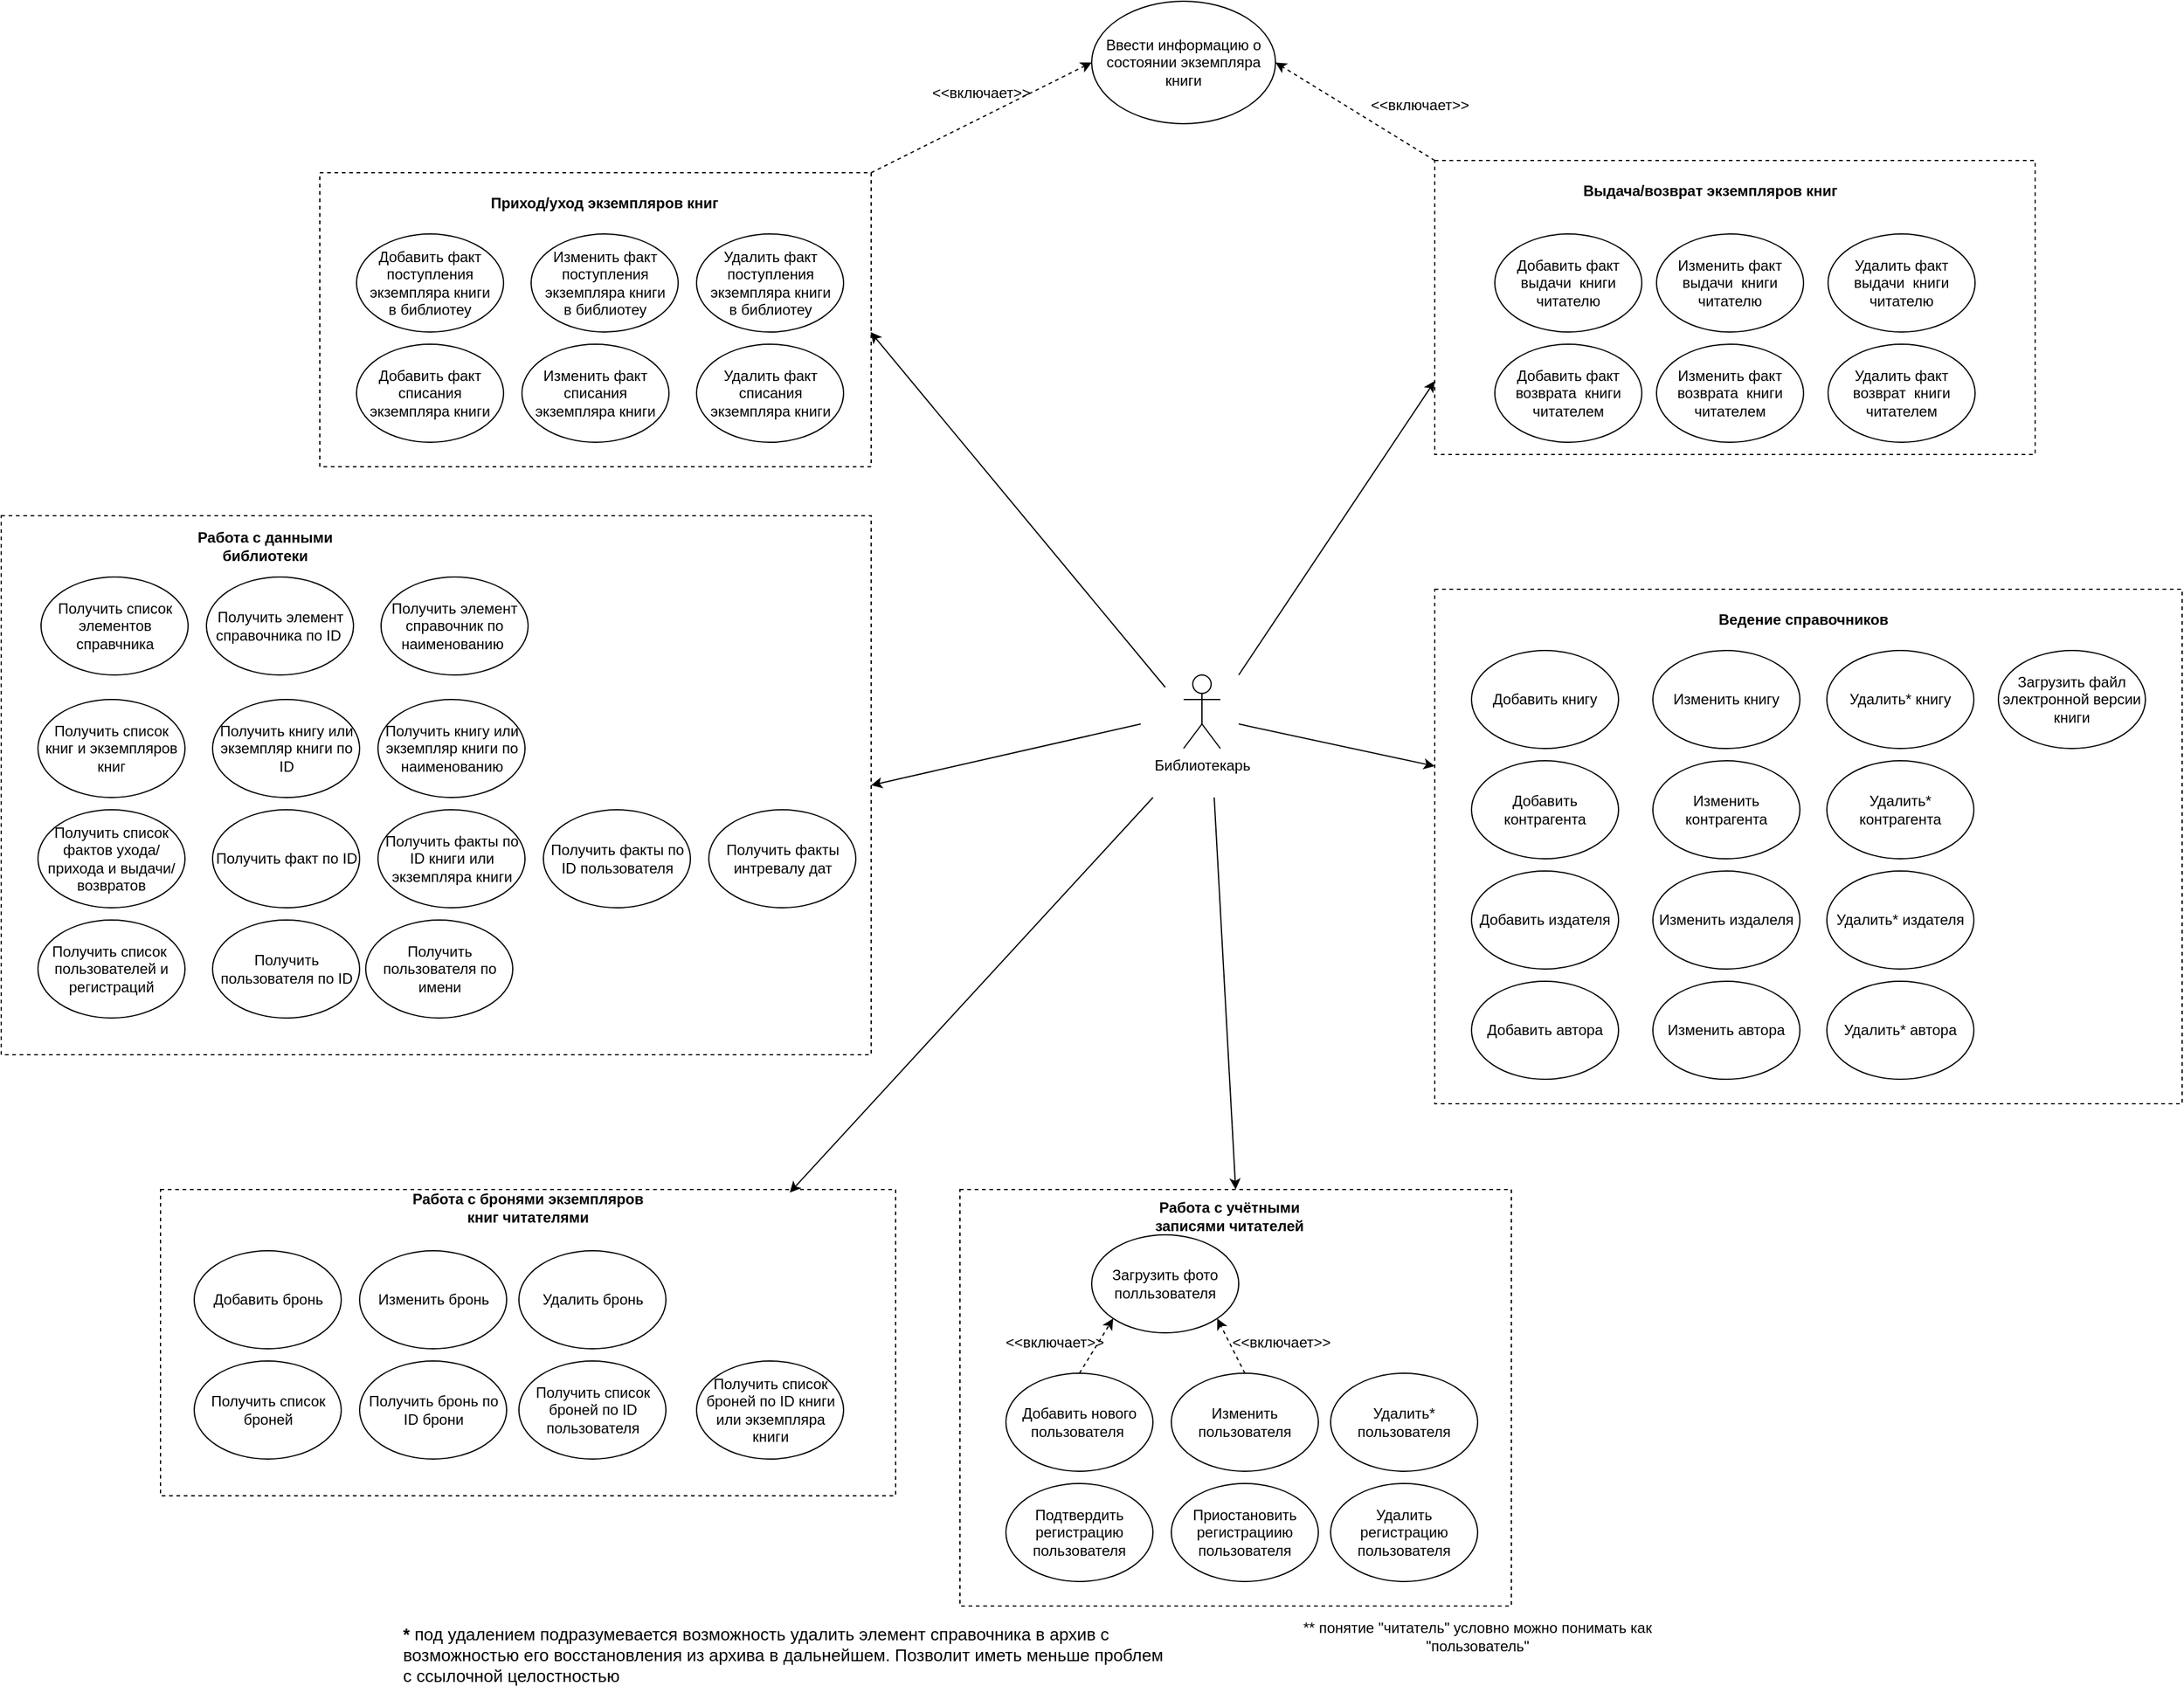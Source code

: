 <mxfile version="26.0.4">
  <diagram name="Страница — 1" id="yPz3XxtK4vsenGW7H9HK">
    <mxGraphModel dx="1434" dy="836" grid="1" gridSize="10" guides="1" tooltips="1" connect="1" arrows="1" fold="1" page="1" pageScale="1" pageWidth="2336" pageHeight="1654" math="0" shadow="0">
      <root>
        <mxCell id="0" />
        <mxCell id="1" parent="0" />
        <mxCell id="jk8pZAf95kcXgOl9ytWV-48" value="" style="rounded=0;whiteSpace=wrap;html=1;dashed=1;" parent="1" vertex="1">
          <mxGeometry x="1210" y="150" width="490" height="240" as="geometry" />
        </mxCell>
        <mxCell id="jk8pZAf95kcXgOl9ytWV-46" value="" style="rounded=0;whiteSpace=wrap;html=1;dashed=1;" parent="1" vertex="1">
          <mxGeometry x="1210" y="500" width="610" height="420" as="geometry" />
        </mxCell>
        <mxCell id="jk8pZAf95kcXgOl9ytWV-44" value="" style="rounded=0;whiteSpace=wrap;html=1;dashed=1;" parent="1" vertex="1">
          <mxGeometry x="300" y="160" width="450" height="240" as="geometry" />
        </mxCell>
        <mxCell id="jk8pZAf95kcXgOl9ytWV-40" value="" style="rounded=0;whiteSpace=wrap;html=1;dashed=1;" parent="1" vertex="1">
          <mxGeometry x="822.5" y="990" width="450" height="340" as="geometry" />
        </mxCell>
        <mxCell id="jk8pZAf95kcXgOl9ytWV-1" value="Библиотекарь" style="shape=umlActor;verticalLabelPosition=bottom;verticalAlign=top;html=1;outlineConnect=0;" parent="1" vertex="1">
          <mxGeometry x="1005" y="570" width="30" height="60" as="geometry" />
        </mxCell>
        <mxCell id="jk8pZAf95kcXgOl9ytWV-3" value="Добавить факт поступления экземпляра книги&lt;div&gt;в библиотеу&lt;/div&gt;" style="ellipse;whiteSpace=wrap;html=1;" parent="1" vertex="1">
          <mxGeometry x="330" y="210" width="120" height="80" as="geometry" />
        </mxCell>
        <mxCell id="jk8pZAf95kcXgOl9ytWV-4" value="Добавить факт списания экземпляра книги" style="ellipse;whiteSpace=wrap;html=1;" parent="1" vertex="1">
          <mxGeometry x="330" y="300" width="120" height="80" as="geometry" />
        </mxCell>
        <mxCell id="jk8pZAf95kcXgOl9ytWV-5" value="Добавить факт выдачи&amp;nbsp; книги читателю" style="ellipse;whiteSpace=wrap;html=1;" parent="1" vertex="1">
          <mxGeometry x="1259" y="210" width="120" height="80" as="geometry" />
        </mxCell>
        <mxCell id="jk8pZAf95kcXgOl9ytWV-6" value="Добавить факт возврата&amp;nbsp; книги читателем" style="ellipse;whiteSpace=wrap;html=1;" parent="1" vertex="1">
          <mxGeometry x="1259" y="300" width="120" height="80" as="geometry" />
        </mxCell>
        <mxCell id="jk8pZAf95kcXgOl9ytWV-7" value="Ввести информацию о состоянии экземпляра книги" style="ellipse;whiteSpace=wrap;html=1;" parent="1" vertex="1">
          <mxGeometry x="930" y="20" width="150" height="100" as="geometry" />
        </mxCell>
        <mxCell id="jk8pZAf95kcXgOl9ytWV-8" value="Загрузить файл электронной версии книги" style="ellipse;whiteSpace=wrap;html=1;" parent="1" vertex="1">
          <mxGeometry x="1670" y="550" width="120" height="80" as="geometry" />
        </mxCell>
        <mxCell id="jk8pZAf95kcXgOl9ytWV-9" value="Добавить нового пользователя&amp;nbsp;" style="ellipse;whiteSpace=wrap;html=1;" parent="1" vertex="1">
          <mxGeometry x="860" y="1140" width="120" height="80" as="geometry" />
        </mxCell>
        <mxCell id="jk8pZAf95kcXgOl9ytWV-10" value="Подтвердить регистрацию пользователя" style="ellipse;whiteSpace=wrap;html=1;" parent="1" vertex="1">
          <mxGeometry x="860" y="1230" width="120" height="80" as="geometry" />
        </mxCell>
        <mxCell id="jk8pZAf95kcXgOl9ytWV-11" value="Добавить книгу" style="ellipse;whiteSpace=wrap;html=1;" parent="1" vertex="1">
          <mxGeometry x="1240" y="550" width="120" height="80" as="geometry" />
        </mxCell>
        <mxCell id="jk8pZAf95kcXgOl9ytWV-12" value="Изменить книгу" style="ellipse;whiteSpace=wrap;html=1;" parent="1" vertex="1">
          <mxGeometry x="1388" y="550" width="120" height="80" as="geometry" />
        </mxCell>
        <mxCell id="jk8pZAf95kcXgOl9ytWV-13" value="Удалить* книгу" style="ellipse;whiteSpace=wrap;html=1;" parent="1" vertex="1">
          <mxGeometry x="1530" y="550" width="120" height="80" as="geometry" />
        </mxCell>
        <mxCell id="jk8pZAf95kcXgOl9ytWV-14" value="Добавить контрагента" style="ellipse;whiteSpace=wrap;html=1;" parent="1" vertex="1">
          <mxGeometry x="1240" y="640" width="120" height="80" as="geometry" />
        </mxCell>
        <mxCell id="jk8pZAf95kcXgOl9ytWV-15" value="Изменить контрагента" style="ellipse;whiteSpace=wrap;html=1;" parent="1" vertex="1">
          <mxGeometry x="1388" y="640" width="120" height="80" as="geometry" />
        </mxCell>
        <mxCell id="jk8pZAf95kcXgOl9ytWV-16" value="Удалить* контрагента" style="ellipse;whiteSpace=wrap;html=1;" parent="1" vertex="1">
          <mxGeometry x="1530" y="640" width="120" height="80" as="geometry" />
        </mxCell>
        <mxCell id="jk8pZAf95kcXgOl9ytWV-20" value="Добавить издателя" style="ellipse;whiteSpace=wrap;html=1;" parent="1" vertex="1">
          <mxGeometry x="1240" y="730" width="120" height="80" as="geometry" />
        </mxCell>
        <mxCell id="jk8pZAf95kcXgOl9ytWV-21" value="Изменить издалеля" style="ellipse;whiteSpace=wrap;html=1;" parent="1" vertex="1">
          <mxGeometry x="1388" y="730" width="120" height="80" as="geometry" />
        </mxCell>
        <mxCell id="jk8pZAf95kcXgOl9ytWV-22" value="Удалить* издателя" style="ellipse;whiteSpace=wrap;html=1;" parent="1" vertex="1">
          <mxGeometry x="1530" y="730" width="120" height="80" as="geometry" />
        </mxCell>
        <mxCell id="jk8pZAf95kcXgOl9ytWV-26" value="Добавить автора" style="ellipse;whiteSpace=wrap;html=1;" parent="1" vertex="1">
          <mxGeometry x="1240" y="820" width="120" height="80" as="geometry" />
        </mxCell>
        <mxCell id="jk8pZAf95kcXgOl9ytWV-27" value="Изменить автора" style="ellipse;whiteSpace=wrap;html=1;" parent="1" vertex="1">
          <mxGeometry x="1388" y="820" width="120" height="80" as="geometry" />
        </mxCell>
        <mxCell id="jk8pZAf95kcXgOl9ytWV-28" value="Удалить* автора" style="ellipse;whiteSpace=wrap;html=1;" parent="1" vertex="1">
          <mxGeometry x="1530" y="820" width="120" height="80" as="geometry" />
        </mxCell>
        <mxCell id="jk8pZAf95kcXgOl9ytWV-29" value="Приостановить регистрациию пользователя" style="ellipse;whiteSpace=wrap;html=1;" parent="1" vertex="1">
          <mxGeometry x="995" y="1230" width="120" height="80" as="geometry" />
        </mxCell>
        <mxCell id="jk8pZAf95kcXgOl9ytWV-30" value="Изменить пользователя" style="ellipse;whiteSpace=wrap;html=1;" parent="1" vertex="1">
          <mxGeometry x="995" y="1140" width="120" height="80" as="geometry" />
        </mxCell>
        <mxCell id="jk8pZAf95kcXgOl9ytWV-31" value="Удалить* пользователя" style="ellipse;whiteSpace=wrap;html=1;" parent="1" vertex="1">
          <mxGeometry x="1125" y="1140" width="120" height="80" as="geometry" />
        </mxCell>
        <mxCell id="jk8pZAf95kcXgOl9ytWV-32" value="Удалить факт поступления экземпляра книги&lt;div&gt;в библиотеу&lt;/div&gt;" style="ellipse;whiteSpace=wrap;html=1;" parent="1" vertex="1">
          <mxGeometry x="607.5" y="210" width="120" height="80" as="geometry" />
        </mxCell>
        <mxCell id="jk8pZAf95kcXgOl9ytWV-33" value="Изменить факт поступления экземпляра книги&lt;div&gt;в библиотеу&lt;/div&gt;" style="ellipse;whiteSpace=wrap;html=1;" parent="1" vertex="1">
          <mxGeometry x="472.5" y="210" width="120" height="80" as="geometry" />
        </mxCell>
        <mxCell id="jk8pZAf95kcXgOl9ytWV-34" value="Изменить факт списания экземпляра книги" style="ellipse;whiteSpace=wrap;html=1;" parent="1" vertex="1">
          <mxGeometry x="465" y="300" width="120" height="80" as="geometry" />
        </mxCell>
        <mxCell id="jk8pZAf95kcXgOl9ytWV-35" value="Удалить факт списания экземпляра книги" style="ellipse;whiteSpace=wrap;html=1;" parent="1" vertex="1">
          <mxGeometry x="607.5" y="300" width="120" height="80" as="geometry" />
        </mxCell>
        <mxCell id="jk8pZAf95kcXgOl9ytWV-36" value="Изменить факт выдачи&amp;nbsp; книги читателю" style="ellipse;whiteSpace=wrap;html=1;" parent="1" vertex="1">
          <mxGeometry x="1391" y="210" width="120" height="80" as="geometry" />
        </mxCell>
        <mxCell id="jk8pZAf95kcXgOl9ytWV-37" value="Удалить факт выдачи&amp;nbsp; книги читателю" style="ellipse;whiteSpace=wrap;html=1;" parent="1" vertex="1">
          <mxGeometry x="1531" y="210" width="120" height="80" as="geometry" />
        </mxCell>
        <mxCell id="jk8pZAf95kcXgOl9ytWV-38" value="Изменить факт возврата&amp;nbsp; книги читателем" style="ellipse;whiteSpace=wrap;html=1;" parent="1" vertex="1">
          <mxGeometry x="1391" y="300" width="120" height="80" as="geometry" />
        </mxCell>
        <mxCell id="jk8pZAf95kcXgOl9ytWV-39" value="Удалить факт возврат&amp;nbsp; книги читателем" style="ellipse;whiteSpace=wrap;html=1;" parent="1" vertex="1">
          <mxGeometry x="1531" y="300" width="120" height="80" as="geometry" />
        </mxCell>
        <mxCell id="jk8pZAf95kcXgOl9ytWV-41" value="Работа с учётными записями читателей" style="text;html=1;align=center;verticalAlign=middle;whiteSpace=wrap;rounded=0;fontStyle=1" parent="1" vertex="1">
          <mxGeometry x="960" y="997" width="165" height="30" as="geometry" />
        </mxCell>
        <mxCell id="jk8pZAf95kcXgOl9ytWV-45" value="Приход/уход экземпляров книг" style="text;html=1;align=center;verticalAlign=middle;whiteSpace=wrap;rounded=0;fontStyle=1" parent="1" vertex="1">
          <mxGeometry x="430" y="170" width="205" height="30" as="geometry" />
        </mxCell>
        <mxCell id="jk8pZAf95kcXgOl9ytWV-47" value="Ведение справочников" style="text;html=1;align=center;verticalAlign=middle;whiteSpace=wrap;rounded=0;fontStyle=1" parent="1" vertex="1">
          <mxGeometry x="1426" y="510" width="170" height="30" as="geometry" />
        </mxCell>
        <mxCell id="jk8pZAf95kcXgOl9ytWV-49" value="Выдача/возврат экземпляров книг" style="text;html=1;align=center;verticalAlign=middle;whiteSpace=wrap;rounded=0;fontStyle=1" parent="1" vertex="1">
          <mxGeometry x="1320" y="160" width="230" height="30" as="geometry" />
        </mxCell>
        <mxCell id="jk8pZAf95kcXgOl9ytWV-51" value="Удалить регистрацию пользователя" style="ellipse;whiteSpace=wrap;html=1;" parent="1" vertex="1">
          <mxGeometry x="1125" y="1230" width="120" height="80" as="geometry" />
        </mxCell>
        <mxCell id="jk8pZAf95kcXgOl9ytWV-52" value="" style="endArrow=classic;html=1;rounded=0;entryX=0.999;entryY=0.542;entryDx=0;entryDy=0;entryPerimeter=0;" parent="1" target="jk8pZAf95kcXgOl9ytWV-44" edge="1">
          <mxGeometry width="50" height="50" relative="1" as="geometry">
            <mxPoint x="990" y="580" as="sourcePoint" />
            <mxPoint x="1110" y="450" as="targetPoint" />
          </mxGeometry>
        </mxCell>
        <mxCell id="jk8pZAf95kcXgOl9ytWV-53" value="" style="endArrow=classic;html=1;rounded=0;entryX=0.5;entryY=0;entryDx=0;entryDy=0;" parent="1" target="jk8pZAf95kcXgOl9ytWV-40" edge="1">
          <mxGeometry width="50" height="50" relative="1" as="geometry">
            <mxPoint x="1030" y="670" as="sourcePoint" />
            <mxPoint x="880" y="710" as="targetPoint" />
          </mxGeometry>
        </mxCell>
        <mxCell id="jk8pZAf95kcXgOl9ytWV-55" value="" style="endArrow=classic;html=1;rounded=0;entryX=0;entryY=0.75;entryDx=0;entryDy=0;" parent="1" target="jk8pZAf95kcXgOl9ytWV-48" edge="1">
          <mxGeometry width="50" height="50" relative="1" as="geometry">
            <mxPoint x="1050" y="570" as="sourcePoint" />
            <mxPoint x="1110" y="650" as="targetPoint" />
          </mxGeometry>
        </mxCell>
        <mxCell id="jk8pZAf95kcXgOl9ytWV-56" value="" style="endArrow=classic;html=1;rounded=0;" parent="1" target="jk8pZAf95kcXgOl9ytWV-46" edge="1">
          <mxGeometry width="50" height="50" relative="1" as="geometry">
            <mxPoint x="1050" y="610" as="sourcePoint" />
            <mxPoint x="1110" y="650" as="targetPoint" />
          </mxGeometry>
        </mxCell>
        <mxCell id="jk8pZAf95kcXgOl9ytWV-58" value="" style="endArrow=classic;html=1;rounded=0;exitX=1;exitY=0;exitDx=0;exitDy=0;entryX=0;entryY=0.5;entryDx=0;entryDy=0;dashed=1;" parent="1" source="jk8pZAf95kcXgOl9ytWV-44" target="jk8pZAf95kcXgOl9ytWV-7" edge="1">
          <mxGeometry width="50" height="50" relative="1" as="geometry">
            <mxPoint x="1060" y="500" as="sourcePoint" />
            <mxPoint x="954.95" y="197.5" as="targetPoint" />
          </mxGeometry>
        </mxCell>
        <mxCell id="jk8pZAf95kcXgOl9ytWV-59" value="" style="endArrow=classic;html=1;rounded=0;entryX=1;entryY=0.5;entryDx=0;entryDy=0;exitX=0;exitY=0;exitDx=0;exitDy=0;dashed=1;" parent="1" source="jk8pZAf95kcXgOl9ytWV-48" target="jk8pZAf95kcXgOl9ytWV-7" edge="1">
          <mxGeometry width="50" height="50" relative="1" as="geometry">
            <mxPoint x="940" y="500" as="sourcePoint" />
            <mxPoint x="1078.033" y="205.355" as="targetPoint" />
          </mxGeometry>
        </mxCell>
        <mxCell id="jk8pZAf95kcXgOl9ytWV-60" value="&amp;lt;&amp;lt;включает&amp;gt;&amp;gt;" style="text;html=1;align=center;verticalAlign=middle;whiteSpace=wrap;rounded=0;" parent="1" vertex="1">
          <mxGeometry x="810" y="80" width="60" height="30" as="geometry" />
        </mxCell>
        <mxCell id="jk8pZAf95kcXgOl9ytWV-61" value="&amp;lt;&amp;lt;включает&amp;gt;&amp;gt;" style="text;html=1;align=center;verticalAlign=middle;whiteSpace=wrap;rounded=0;" parent="1" vertex="1">
          <mxGeometry x="1168" y="90" width="60" height="30" as="geometry" />
        </mxCell>
        <mxCell id="jk8pZAf95kcXgOl9ytWV-62" value="&lt;b&gt;* &lt;/b&gt;под удалением подразумевается возможность удалить элемент справочника в архив с возможностью его восстановления из архива в дальнейшем. Позволит иметь меньше проблем с ссылочной целостностью" style="text;html=1;align=left;verticalAlign=middle;whiteSpace=wrap;rounded=0;fontSize=14;" parent="1" vertex="1">
          <mxGeometry x="366.25" y="1340" width="630" height="60" as="geometry" />
        </mxCell>
        <mxCell id="jk8pZAf95kcXgOl9ytWV-63" value="" style="rounded=0;whiteSpace=wrap;html=1;dashed=1;" parent="1" vertex="1">
          <mxGeometry x="40" y="440" width="710" height="440" as="geometry" />
        </mxCell>
        <mxCell id="jk8pZAf95kcXgOl9ytWV-64" value="Получить список элементов справчника" style="ellipse;whiteSpace=wrap;html=1;" parent="1" vertex="1">
          <mxGeometry x="72.5" y="490" width="120" height="80" as="geometry" />
        </mxCell>
        <mxCell id="jk8pZAf95kcXgOl9ytWV-65" value="Получить список книг и экземпляров книг" style="ellipse;whiteSpace=wrap;html=1;" parent="1" vertex="1">
          <mxGeometry x="70" y="590" width="120" height="80" as="geometry" />
        </mxCell>
        <mxCell id="jk8pZAf95kcXgOl9ytWV-66" value="Получить книгу или экземпляр книги по ID" style="ellipse;whiteSpace=wrap;html=1;" parent="1" vertex="1">
          <mxGeometry x="212.5" y="590" width="120" height="80" as="geometry" />
        </mxCell>
        <mxCell id="jk8pZAf95kcXgOl9ytWV-67" value="Получить элемент справочника по ID&amp;nbsp;" style="ellipse;whiteSpace=wrap;html=1;" parent="1" vertex="1">
          <mxGeometry x="207.5" y="490" width="120" height="80" as="geometry" />
        </mxCell>
        <mxCell id="jk8pZAf95kcXgOl9ytWV-68" value="Получить элемент справочник&amp;nbsp;по наименованию&amp;nbsp;" style="ellipse;whiteSpace=wrap;html=1;" parent="1" vertex="1">
          <mxGeometry x="350" y="490" width="120" height="80" as="geometry" />
        </mxCell>
        <mxCell id="jk8pZAf95kcXgOl9ytWV-69" value="Работа с данными библиотеки" style="text;html=1;align=center;verticalAlign=middle;whiteSpace=wrap;rounded=0;fontStyle=1" parent="1" vertex="1">
          <mxGeometry x="172.5" y="450" width="165" height="30" as="geometry" />
        </mxCell>
        <mxCell id="jk8pZAf95kcXgOl9ytWV-70" value="Получить книгу или экземпляр книги по наименованию" style="ellipse;whiteSpace=wrap;html=1;" parent="1" vertex="1">
          <mxGeometry x="347.5" y="590" width="120" height="80" as="geometry" />
        </mxCell>
        <mxCell id="jk8pZAf95kcXgOl9ytWV-71" value="Получить список фактов ухода/прихода и выдачи/возвратов" style="ellipse;whiteSpace=wrap;html=1;" parent="1" vertex="1">
          <mxGeometry x="70" y="680" width="120" height="80" as="geometry" />
        </mxCell>
        <mxCell id="jk8pZAf95kcXgOl9ytWV-72" value="Получить факт по ID" style="ellipse;whiteSpace=wrap;html=1;" parent="1" vertex="1">
          <mxGeometry x="212.5" y="680" width="120" height="80" as="geometry" />
        </mxCell>
        <mxCell id="jk8pZAf95kcXgOl9ytWV-73" value="Получить факты по ID книги или экземпляра книги" style="ellipse;whiteSpace=wrap;html=1;" parent="1" vertex="1">
          <mxGeometry x="347.5" y="680" width="120" height="80" as="geometry" />
        </mxCell>
        <mxCell id="jk8pZAf95kcXgOl9ytWV-74" value="Получить список&amp;nbsp; пользователей и регистраций" style="ellipse;whiteSpace=wrap;html=1;" parent="1" vertex="1">
          <mxGeometry x="70" y="770" width="120" height="80" as="geometry" />
        </mxCell>
        <mxCell id="jk8pZAf95kcXgOl9ytWV-75" value="Получить пользователя по ID" style="ellipse;whiteSpace=wrap;html=1;" parent="1" vertex="1">
          <mxGeometry x="212.5" y="770" width="120" height="80" as="geometry" />
        </mxCell>
        <mxCell id="jk8pZAf95kcXgOl9ytWV-76" value="Получить пользователя по имени" style="ellipse;whiteSpace=wrap;html=1;" parent="1" vertex="1">
          <mxGeometry x="337.5" y="770" width="120" height="80" as="geometry" />
        </mxCell>
        <mxCell id="hLrI45RPySUn7U1taJ00-1" value="" style="rounded=0;whiteSpace=wrap;html=1;dashed=1;" parent="1" vertex="1">
          <mxGeometry x="170" y="990" width="600" height="250" as="geometry" />
        </mxCell>
        <mxCell id="hLrI45RPySUn7U1taJ00-2" value="Добавить бронь" style="ellipse;whiteSpace=wrap;html=1;" parent="1" vertex="1">
          <mxGeometry x="197.5" y="1040" width="120" height="80" as="geometry" />
        </mxCell>
        <mxCell id="hLrI45RPySUn7U1taJ00-5" value="Изменить бронь" style="ellipse;whiteSpace=wrap;html=1;" parent="1" vertex="1">
          <mxGeometry x="332.5" y="1040" width="120" height="80" as="geometry" />
        </mxCell>
        <mxCell id="hLrI45RPySUn7U1taJ00-6" value="Удалить бронь" style="ellipse;whiteSpace=wrap;html=1;" parent="1" vertex="1">
          <mxGeometry x="462.5" y="1040" width="120" height="80" as="geometry" />
        </mxCell>
        <mxCell id="hLrI45RPySUn7U1taJ00-7" value="Работа с бронями экземпляров книг читателями" style="text;html=1;align=center;verticalAlign=middle;whiteSpace=wrap;rounded=0;fontStyle=1" parent="1" vertex="1">
          <mxGeometry x="366.25" y="990" width="207.5" height="30" as="geometry" />
        </mxCell>
        <mxCell id="hLrI45RPySUn7U1taJ00-9" value="Получить список броней" style="ellipse;whiteSpace=wrap;html=1;" parent="1" vertex="1">
          <mxGeometry x="197.5" y="1130" width="120" height="80" as="geometry" />
        </mxCell>
        <mxCell id="hLrI45RPySUn7U1taJ00-10" value="Получить бронь по ID брони" style="ellipse;whiteSpace=wrap;html=1;" parent="1" vertex="1">
          <mxGeometry x="332.5" y="1130" width="120" height="80" as="geometry" />
        </mxCell>
        <mxCell id="hLrI45RPySUn7U1taJ00-11" value="Получить список броней по ID пользователя" style="ellipse;whiteSpace=wrap;html=1;" parent="1" vertex="1">
          <mxGeometry x="462.5" y="1130" width="120" height="80" as="geometry" />
        </mxCell>
        <mxCell id="hLrI45RPySUn7U1taJ00-25" value="" style="endArrow=classic;html=1;rounded=0;entryX=0.856;entryY=0.01;entryDx=0;entryDy=0;entryPerimeter=0;" parent="1" target="hLrI45RPySUn7U1taJ00-1" edge="1">
          <mxGeometry width="50" height="50" relative="1" as="geometry">
            <mxPoint x="980" y="670" as="sourcePoint" />
            <mxPoint x="620" y="710" as="targetPoint" />
          </mxGeometry>
        </mxCell>
        <mxCell id="hLrI45RPySUn7U1taJ00-26" value="" style="endArrow=classic;html=1;rounded=0;entryX=1;entryY=0.5;entryDx=0;entryDy=0;" parent="1" target="jk8pZAf95kcXgOl9ytWV-63" edge="1">
          <mxGeometry width="50" height="50" relative="1" as="geometry">
            <mxPoint x="970" y="610" as="sourcePoint" />
            <mxPoint x="620" y="470" as="targetPoint" />
          </mxGeometry>
        </mxCell>
        <mxCell id="bmz1hW6QfjqNP2eKggVx-1" value="Получить факты по ID пользователя" style="ellipse;whiteSpace=wrap;html=1;" vertex="1" parent="1">
          <mxGeometry x="482.5" y="680" width="120" height="80" as="geometry" />
        </mxCell>
        <mxCell id="bmz1hW6QfjqNP2eKggVx-2" value="Получить факты интревалу дат" style="ellipse;whiteSpace=wrap;html=1;" vertex="1" parent="1">
          <mxGeometry x="617.5" y="680" width="120" height="80" as="geometry" />
        </mxCell>
        <mxCell id="bmz1hW6QfjqNP2eKggVx-3" value="Получить список броней по ID книги или экземпляра книги" style="ellipse;whiteSpace=wrap;html=1;" vertex="1" parent="1">
          <mxGeometry x="607.5" y="1130" width="120" height="80" as="geometry" />
        </mxCell>
        <mxCell id="bmz1hW6QfjqNP2eKggVx-4" value="Загрузить фото полльзователя" style="ellipse;whiteSpace=wrap;html=1;" vertex="1" parent="1">
          <mxGeometry x="930" y="1027" width="120" height="80" as="geometry" />
        </mxCell>
        <mxCell id="bmz1hW6QfjqNP2eKggVx-5" value="" style="endArrow=classic;html=1;rounded=0;exitX=0.5;exitY=0;exitDx=0;exitDy=0;entryX=0;entryY=1;entryDx=0;entryDy=0;dashed=1;" edge="1" parent="1" source="jk8pZAf95kcXgOl9ytWV-9" target="bmz1hW6QfjqNP2eKggVx-4">
          <mxGeometry width="50" height="50" relative="1" as="geometry">
            <mxPoint x="870" y="1520" as="sourcePoint" />
            <mxPoint x="1050" y="1430" as="targetPoint" />
          </mxGeometry>
        </mxCell>
        <mxCell id="bmz1hW6QfjqNP2eKggVx-6" value="&amp;lt;&amp;lt;включает&amp;gt;&amp;gt;" style="text;html=1;align=center;verticalAlign=middle;whiteSpace=wrap;rounded=0;" vertex="1" parent="1">
          <mxGeometry x="870" y="1100" width="60" height="30" as="geometry" />
        </mxCell>
        <mxCell id="bmz1hW6QfjqNP2eKggVx-7" value="" style="endArrow=classic;html=1;rounded=0;exitX=0.5;exitY=0;exitDx=0;exitDy=0;entryX=1;entryY=1;entryDx=0;entryDy=0;dashed=1;" edge="1" parent="1" source="jk8pZAf95kcXgOl9ytWV-30" target="bmz1hW6QfjqNP2eKggVx-4">
          <mxGeometry width="50" height="50" relative="1" as="geometry">
            <mxPoint x="930" y="1460" as="sourcePoint" />
            <mxPoint x="978" y="1415" as="targetPoint" />
          </mxGeometry>
        </mxCell>
        <mxCell id="bmz1hW6QfjqNP2eKggVx-8" value="&amp;lt;&amp;lt;включает&amp;gt;&amp;gt;" style="text;html=1;align=center;verticalAlign=middle;whiteSpace=wrap;rounded=0;" vertex="1" parent="1">
          <mxGeometry x="1055" y="1100" width="60" height="30" as="geometry" />
        </mxCell>
        <mxCell id="bmz1hW6QfjqNP2eKggVx-9" value="** понятие &quot;читатель&quot; условно можно понимать как &quot;пользователь&quot;" style="text;html=1;align=center;verticalAlign=middle;whiteSpace=wrap;rounded=0;" vertex="1" parent="1">
          <mxGeometry x="1100" y="1340" width="290" height="30" as="geometry" />
        </mxCell>
      </root>
    </mxGraphModel>
  </diagram>
</mxfile>
